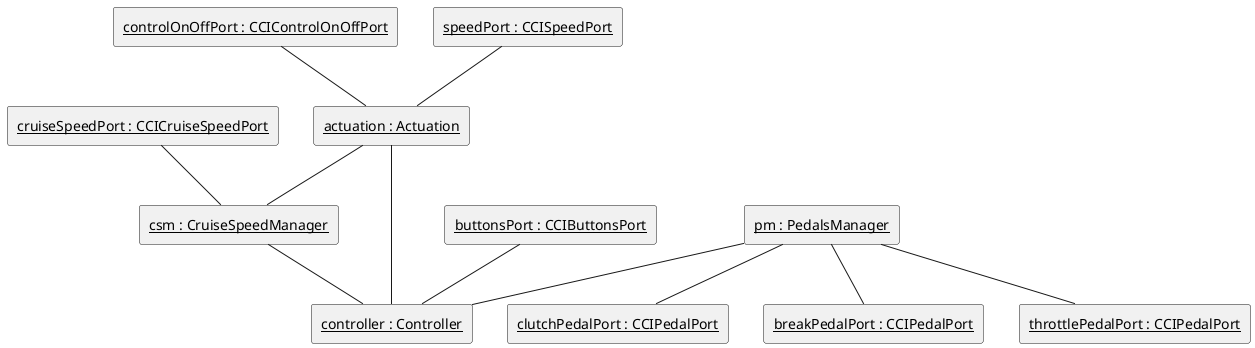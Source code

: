 

@startuml
	rectangle "<u>controller : Controller</u>" as CCISystem_system_CCI_controller
	rectangle "<u>actuation : Actuation</u>" as CCISystem_system_CCI_actuation
	rectangle "<u>csm : CruiseSpeedManager</u>" as CCISystem_system_CCI_csm
	rectangle "<u>pm : PedalsManager</u>" as CCISystem_system_CCI_pm
	rectangle "<u>buttonsPort : CCIButtonsPort</u>" as CCISystem_system_CCI_buttonsPort
	rectangle "<u>clutchPedalPort : CCIPedalPort</u>" as CCISystem_system_CCI_clutchPedalPort
	rectangle "<u>breakPedalPort : CCIPedalPort</u>" as CCISystem_system_CCI_breakPedalPort
	rectangle "<u>throttlePedalPort : CCIPedalPort</u>" as CCISystem_system_CCI_throttlePedalPort
	rectangle "<u>controlOnOffPort : CCIControlOnOffPort</u>" as CCISystem_system_CCI_controlOnOffPort
	rectangle "<u>speedPort : CCISpeedPort</u>" as CCISystem_system_CCI_speedPort
	rectangle "<u>cruiseSpeedPort : CCICruiseSpeedPort</u>" as CCISystem_system_CCI_cruiseSpeedPort
	CCISystem_system_CCI_pm -- CCISystem_system_CCI_clutchPedalPort
	CCISystem_system_CCI_pm -- CCISystem_system_CCI_breakPedalPort
	CCISystem_system_CCI_pm -- CCISystem_system_CCI_throttlePedalPort
	CCISystem_system_CCI_buttonsPort -- CCISystem_system_CCI_controller
	CCISystem_system_CCI_controlOnOffPort -- CCISystem_system_CCI_actuation
	CCISystem_system_CCI_speedPort -- CCISystem_system_CCI_actuation
	CCISystem_system_CCI_cruiseSpeedPort -- CCISystem_system_CCI_csm
	CCISystem_system_CCI_pm -- CCISystem_system_CCI_controller
	CCISystem_system_CCI_actuation -- CCISystem_system_CCI_controller
	CCISystem_system_CCI_csm -- CCISystem_system_CCI_controller
	CCISystem_system_CCI_actuation -- CCISystem_system_CCI_csm
@enduml

